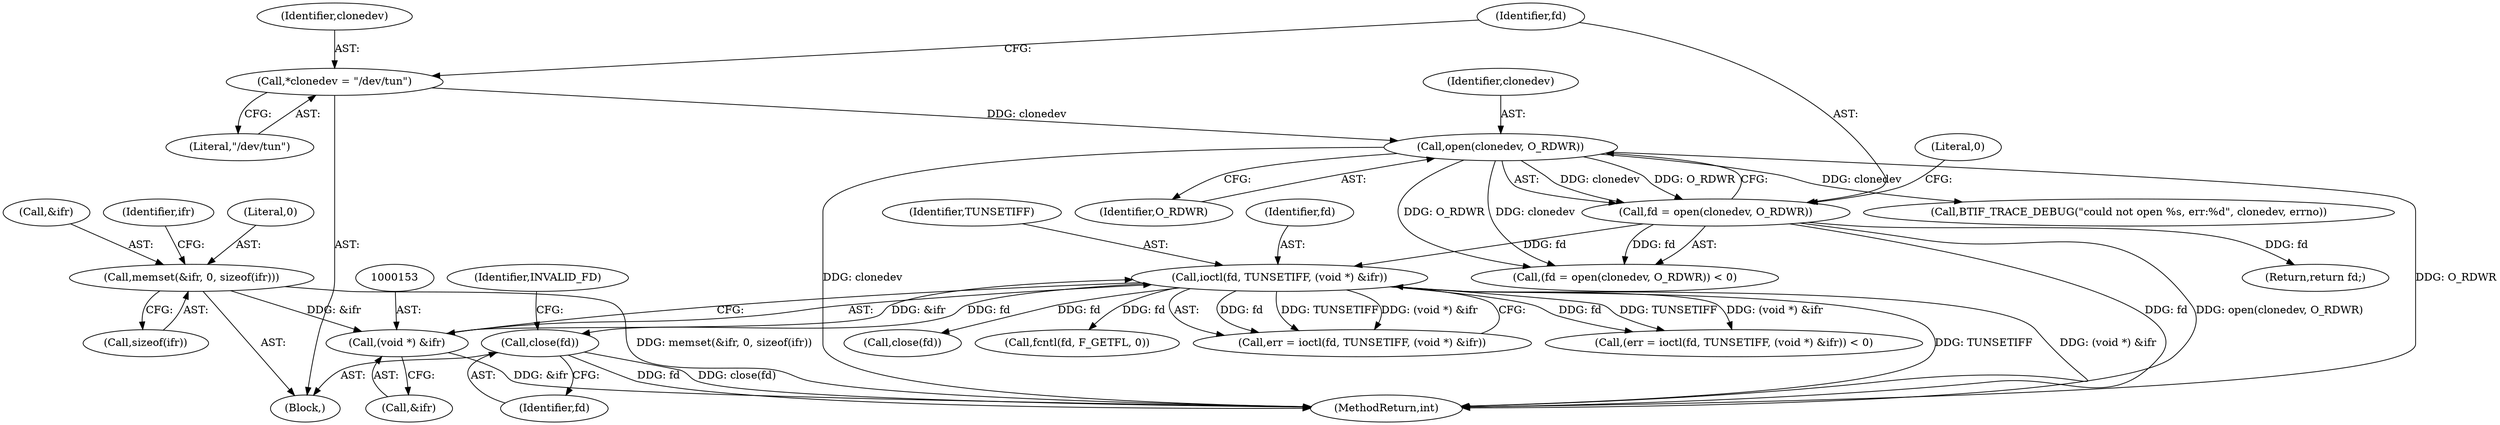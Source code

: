 digraph "0_Android_472271b153c5dc53c28beac55480a8d8434b2d5c_22@API" {
"1000192" [label="(Call,close(fd))"];
"1000149" [label="(Call,ioctl(fd, TUNSETIFF, (void *) &ifr))"];
"1000113" [label="(Call,fd = open(clonedev, O_RDWR))"];
"1000115" [label="(Call,open(clonedev, O_RDWR))"];
"1000108" [label="(Call,*clonedev = \"/dev/tun\")"];
"1000152" [label="(Call,(void *) &ifr)"];
"1000126" [label="(Call,memset(&ifr, 0, sizeof(ifr)))"];
"1000177" [label="(Call,fcntl(fd, F_GETFL, 0))"];
"1000110" [label="(Literal,\"/dev/tun\")"];
"1000154" [label="(Call,&ifr)"];
"1000129" [label="(Literal,0)"];
"1000117" [label="(Identifier,O_RDWR)"];
"1000116" [label="(Identifier,clonedev)"];
"1000109" [label="(Identifier,clonedev)"];
"1000113" [label="(Call,fd = open(clonedev, O_RDWR))"];
"1000147" [label="(Call,err = ioctl(fd, TUNSETIFF, (void *) &ifr))"];
"1000112" [label="(Call,(fd = open(clonedev, O_RDWR)) < 0)"];
"1000192" [label="(Call,close(fd))"];
"1000103" [label="(Block,)"];
"1000130" [label="(Call,sizeof(ifr))"];
"1000127" [label="(Call,&ifr)"];
"1000151" [label="(Identifier,TUNSETIFF)"];
"1000152" [label="(Call,(void *) &ifr)"];
"1000146" [label="(Call,(err = ioctl(fd, TUNSETIFF, (void *) &ifr)) < 0)"];
"1000114" [label="(Identifier,fd)"];
"1000124" [label="(Return,return fd;)"];
"1000118" [label="(Literal,0)"];
"1000149" [label="(Call,ioctl(fd, TUNSETIFF, (void *) &ifr))"];
"1000163" [label="(Call,close(fd))"];
"1000196" [label="(MethodReturn,int)"];
"1000150" [label="(Identifier,fd)"];
"1000195" [label="(Identifier,INVALID_FD)"];
"1000108" [label="(Call,*clonedev = \"/dev/tun\")"];
"1000120" [label="(Call,BTIF_TRACE_DEBUG(\"could not open %s, err:%d\", clonedev, errno))"];
"1000134" [label="(Identifier,ifr)"];
"1000193" [label="(Identifier,fd)"];
"1000115" [label="(Call,open(clonedev, O_RDWR))"];
"1000126" [label="(Call,memset(&ifr, 0, sizeof(ifr)))"];
"1000192" -> "1000103"  [label="AST: "];
"1000192" -> "1000193"  [label="CFG: "];
"1000193" -> "1000192"  [label="AST: "];
"1000195" -> "1000192"  [label="CFG: "];
"1000192" -> "1000196"  [label="DDG: fd"];
"1000192" -> "1000196"  [label="DDG: close(fd)"];
"1000149" -> "1000192"  [label="DDG: fd"];
"1000149" -> "1000147"  [label="AST: "];
"1000149" -> "1000152"  [label="CFG: "];
"1000150" -> "1000149"  [label="AST: "];
"1000151" -> "1000149"  [label="AST: "];
"1000152" -> "1000149"  [label="AST: "];
"1000147" -> "1000149"  [label="CFG: "];
"1000149" -> "1000196"  [label="DDG: TUNSETIFF"];
"1000149" -> "1000196"  [label="DDG: (void *) &ifr"];
"1000149" -> "1000146"  [label="DDG: fd"];
"1000149" -> "1000146"  [label="DDG: TUNSETIFF"];
"1000149" -> "1000146"  [label="DDG: (void *) &ifr"];
"1000149" -> "1000147"  [label="DDG: fd"];
"1000149" -> "1000147"  [label="DDG: TUNSETIFF"];
"1000149" -> "1000147"  [label="DDG: (void *) &ifr"];
"1000113" -> "1000149"  [label="DDG: fd"];
"1000152" -> "1000149"  [label="DDG: &ifr"];
"1000149" -> "1000163"  [label="DDG: fd"];
"1000149" -> "1000177"  [label="DDG: fd"];
"1000113" -> "1000112"  [label="AST: "];
"1000113" -> "1000115"  [label="CFG: "];
"1000114" -> "1000113"  [label="AST: "];
"1000115" -> "1000113"  [label="AST: "];
"1000118" -> "1000113"  [label="CFG: "];
"1000113" -> "1000196"  [label="DDG: fd"];
"1000113" -> "1000196"  [label="DDG: open(clonedev, O_RDWR)"];
"1000113" -> "1000112"  [label="DDG: fd"];
"1000115" -> "1000113"  [label="DDG: clonedev"];
"1000115" -> "1000113"  [label="DDG: O_RDWR"];
"1000113" -> "1000124"  [label="DDG: fd"];
"1000115" -> "1000117"  [label="CFG: "];
"1000116" -> "1000115"  [label="AST: "];
"1000117" -> "1000115"  [label="AST: "];
"1000115" -> "1000196"  [label="DDG: O_RDWR"];
"1000115" -> "1000196"  [label="DDG: clonedev"];
"1000115" -> "1000112"  [label="DDG: clonedev"];
"1000115" -> "1000112"  [label="DDG: O_RDWR"];
"1000108" -> "1000115"  [label="DDG: clonedev"];
"1000115" -> "1000120"  [label="DDG: clonedev"];
"1000108" -> "1000103"  [label="AST: "];
"1000108" -> "1000110"  [label="CFG: "];
"1000109" -> "1000108"  [label="AST: "];
"1000110" -> "1000108"  [label="AST: "];
"1000114" -> "1000108"  [label="CFG: "];
"1000152" -> "1000154"  [label="CFG: "];
"1000153" -> "1000152"  [label="AST: "];
"1000154" -> "1000152"  [label="AST: "];
"1000152" -> "1000196"  [label="DDG: &ifr"];
"1000126" -> "1000152"  [label="DDG: &ifr"];
"1000126" -> "1000103"  [label="AST: "];
"1000126" -> "1000130"  [label="CFG: "];
"1000127" -> "1000126"  [label="AST: "];
"1000129" -> "1000126"  [label="AST: "];
"1000130" -> "1000126"  [label="AST: "];
"1000134" -> "1000126"  [label="CFG: "];
"1000126" -> "1000196"  [label="DDG: memset(&ifr, 0, sizeof(ifr))"];
}
